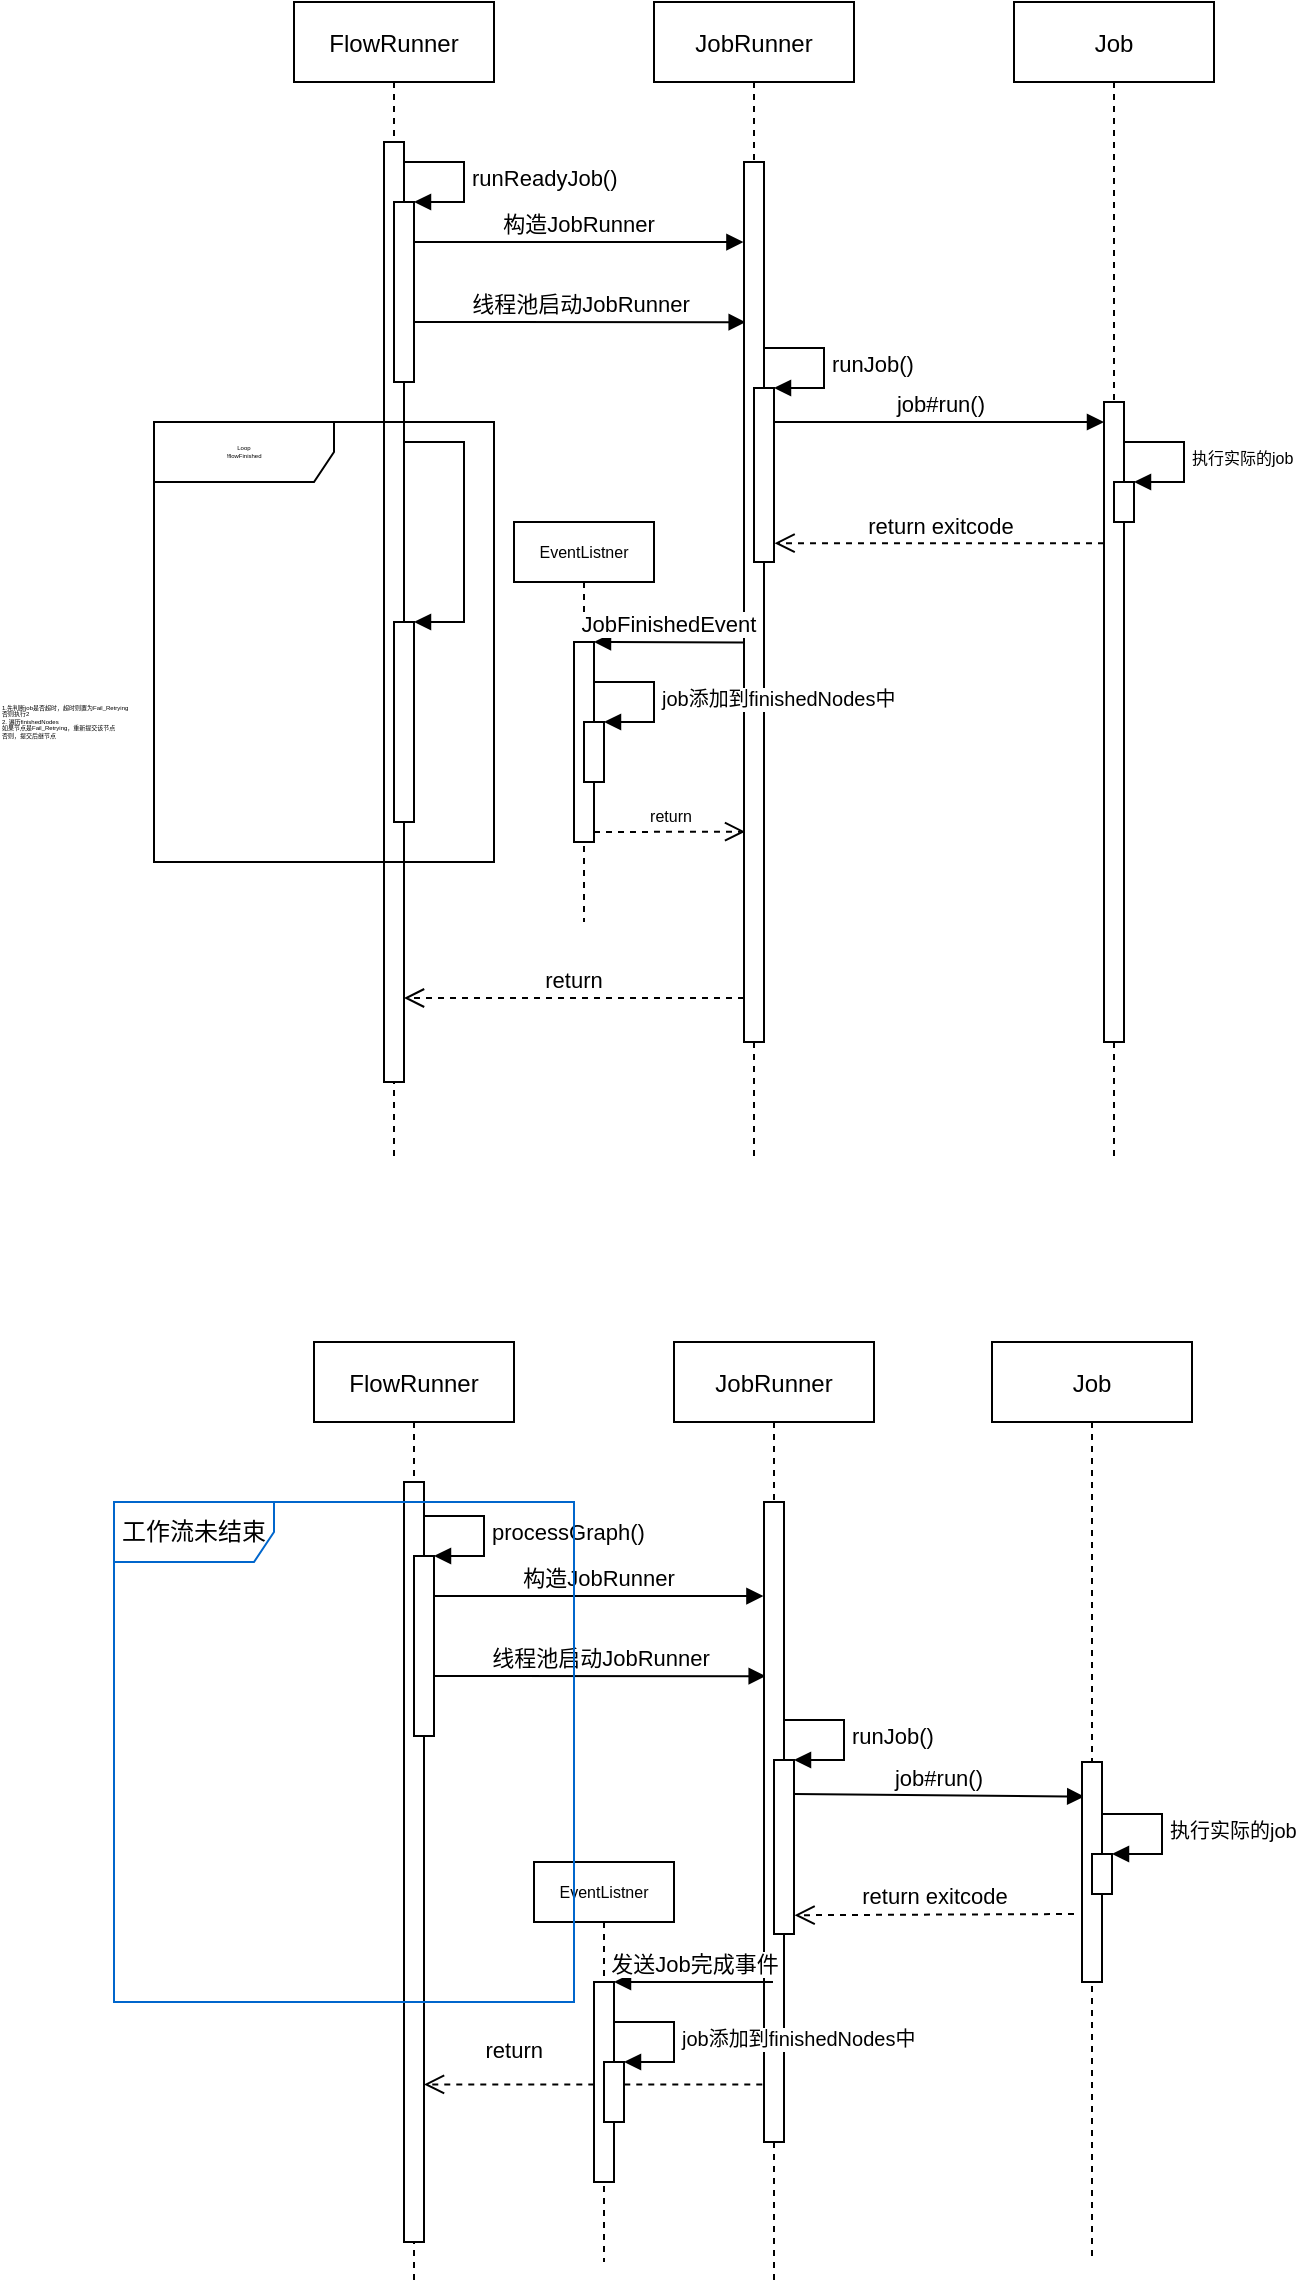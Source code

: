 <mxfile version="16.0.3" type="github">
  <diagram id="kgpKYQtTHZ0yAKxKKP6v" name="Page-1">
    <mxGraphModel dx="1583" dy="518" grid="1" gridSize="10" guides="1" tooltips="1" connect="1" arrows="1" fold="1" page="1" pageScale="1" pageWidth="850" pageHeight="1100" math="0" shadow="0">
      <root>
        <mxCell id="0" />
        <mxCell id="1" parent="0" />
        <mxCell id="3nuBFxr9cyL0pnOWT2aG-1" value="FlowRunner" style="shape=umlLifeline;perimeter=lifelinePerimeter;container=1;collapsible=0;recursiveResize=0;rounded=0;shadow=0;strokeWidth=1;" parent="1" vertex="1">
          <mxGeometry x="120" y="80" width="100" height="580" as="geometry" />
        </mxCell>
        <mxCell id="3nuBFxr9cyL0pnOWT2aG-2" value="" style="points=[];perimeter=orthogonalPerimeter;rounded=0;shadow=0;strokeWidth=1;" parent="3nuBFxr9cyL0pnOWT2aG-1" vertex="1">
          <mxGeometry x="45" y="70" width="10" height="470" as="geometry" />
        </mxCell>
        <mxCell id="dpF4v_OvI2u5oA4uFFR8-5" value="" style="html=1;points=[];perimeter=orthogonalPerimeter;" parent="3nuBFxr9cyL0pnOWT2aG-1" vertex="1">
          <mxGeometry x="50" y="100" width="10" height="90" as="geometry" />
        </mxCell>
        <mxCell id="dpF4v_OvI2u5oA4uFFR8-6" value="runReadyJob()" style="edgeStyle=orthogonalEdgeStyle;html=1;align=left;spacingLeft=2;endArrow=block;rounded=0;entryX=1;entryY=0;" parent="3nuBFxr9cyL0pnOWT2aG-1" target="dpF4v_OvI2u5oA4uFFR8-5" edge="1">
          <mxGeometry relative="1" as="geometry">
            <mxPoint x="55" y="80" as="sourcePoint" />
            <Array as="points">
              <mxPoint x="85" y="80" />
            </Array>
          </mxGeometry>
        </mxCell>
        <mxCell id="dpF4v_OvI2u5oA4uFFR8-9" value="线程池启动JobRunner" style="html=1;verticalAlign=bottom;endArrow=block;entryX=0.083;entryY=0.182;entryDx=0;entryDy=0;entryPerimeter=0;" parent="3nuBFxr9cyL0pnOWT2aG-1" target="3nuBFxr9cyL0pnOWT2aG-6" edge="1">
          <mxGeometry width="80" relative="1" as="geometry">
            <mxPoint x="60" y="160" as="sourcePoint" />
            <mxPoint x="140" y="160" as="targetPoint" />
          </mxGeometry>
        </mxCell>
        <mxCell id="3nuBFxr9cyL0pnOWT2aG-5" value="JobRunner" style="shape=umlLifeline;perimeter=lifelinePerimeter;container=1;collapsible=0;recursiveResize=0;rounded=0;shadow=0;strokeWidth=1;" parent="1" vertex="1">
          <mxGeometry x="300" y="80" width="100" height="580" as="geometry" />
        </mxCell>
        <mxCell id="3nuBFxr9cyL0pnOWT2aG-6" value="" style="points=[];perimeter=orthogonalPerimeter;rounded=0;shadow=0;strokeWidth=1;" parent="3nuBFxr9cyL0pnOWT2aG-5" vertex="1">
          <mxGeometry x="45" y="80" width="10" height="440" as="geometry" />
        </mxCell>
        <mxCell id="dpF4v_OvI2u5oA4uFFR8-10" value="" style="html=1;points=[];perimeter=orthogonalPerimeter;" parent="3nuBFxr9cyL0pnOWT2aG-5" vertex="1">
          <mxGeometry x="50" y="193" width="10" height="87" as="geometry" />
        </mxCell>
        <mxCell id="dpF4v_OvI2u5oA4uFFR8-11" value="runJob()" style="edgeStyle=orthogonalEdgeStyle;html=1;align=left;spacingLeft=2;endArrow=block;rounded=0;entryX=1;entryY=0;" parent="3nuBFxr9cyL0pnOWT2aG-5" target="dpF4v_OvI2u5oA4uFFR8-10" edge="1">
          <mxGeometry relative="1" as="geometry">
            <mxPoint x="55" y="173" as="sourcePoint" />
            <Array as="points">
              <mxPoint x="85" y="173" />
            </Array>
          </mxGeometry>
        </mxCell>
        <mxCell id="dpF4v_OvI2u5oA4uFFR8-16" value="job#run()" style="html=1;verticalAlign=bottom;endArrow=block;" parent="3nuBFxr9cyL0pnOWT2aG-5" target="dpF4v_OvI2u5oA4uFFR8-13" edge="1">
          <mxGeometry width="80" relative="1" as="geometry">
            <mxPoint x="60" y="210" as="sourcePoint" />
            <mxPoint x="140" y="210" as="targetPoint" />
          </mxGeometry>
        </mxCell>
        <mxCell id="3nuBFxr9cyL0pnOWT2aG-7" value="return" style="verticalAlign=bottom;endArrow=open;dashed=1;endSize=8;exitX=0;exitY=0.95;shadow=0;strokeWidth=1;" parent="1" source="3nuBFxr9cyL0pnOWT2aG-6" target="3nuBFxr9cyL0pnOWT2aG-2" edge="1">
          <mxGeometry relative="1" as="geometry">
            <mxPoint x="275" y="236" as="targetPoint" />
          </mxGeometry>
        </mxCell>
        <mxCell id="dpF4v_OvI2u5oA4uFFR8-7" value="构造JobRunner" style="html=1;verticalAlign=bottom;endArrow=block;entryX=-0.029;entryY=0.091;entryDx=0;entryDy=0;entryPerimeter=0;" parent="1" target="3nuBFxr9cyL0pnOWT2aG-6" edge="1">
          <mxGeometry width="80" relative="1" as="geometry">
            <mxPoint x="180" y="199.97" as="sourcePoint" />
            <mxPoint x="340" y="200" as="targetPoint" />
          </mxGeometry>
        </mxCell>
        <mxCell id="dpF4v_OvI2u5oA4uFFR8-12" value="Job" style="shape=umlLifeline;perimeter=lifelinePerimeter;container=1;collapsible=0;recursiveResize=0;rounded=0;shadow=0;strokeWidth=1;" parent="1" vertex="1">
          <mxGeometry x="480" y="80" width="100" height="580" as="geometry" />
        </mxCell>
        <mxCell id="dpF4v_OvI2u5oA4uFFR8-13" value="" style="points=[];perimeter=orthogonalPerimeter;rounded=0;shadow=0;strokeWidth=1;" parent="dpF4v_OvI2u5oA4uFFR8-12" vertex="1">
          <mxGeometry x="45" y="200" width="10" height="320" as="geometry" />
        </mxCell>
        <mxCell id="dpF4v_OvI2u5oA4uFFR8-29" value="" style="html=1;points=[];perimeter=orthogonalPerimeter;fontSize=8;" parent="dpF4v_OvI2u5oA4uFFR8-12" vertex="1">
          <mxGeometry x="50" y="240" width="10" height="20" as="geometry" />
        </mxCell>
        <mxCell id="dpF4v_OvI2u5oA4uFFR8-30" value="执行实际的job" style="edgeStyle=orthogonalEdgeStyle;html=1;align=left;spacingLeft=2;endArrow=block;rounded=0;entryX=1;entryY=0;fontSize=8;" parent="dpF4v_OvI2u5oA4uFFR8-12" target="dpF4v_OvI2u5oA4uFFR8-29" edge="1">
          <mxGeometry relative="1" as="geometry">
            <mxPoint x="55" y="220" as="sourcePoint" />
            <Array as="points">
              <mxPoint x="85" y="220" />
            </Array>
          </mxGeometry>
        </mxCell>
        <mxCell id="dpF4v_OvI2u5oA4uFFR8-17" value="return exitcode" style="html=1;verticalAlign=bottom;endArrow=open;dashed=1;endSize=8;entryX=1.028;entryY=0.892;entryDx=0;entryDy=0;entryPerimeter=0;" parent="1" source="dpF4v_OvI2u5oA4uFFR8-13" target="dpF4v_OvI2u5oA4uFFR8-10" edge="1">
          <mxGeometry relative="1" as="geometry">
            <mxPoint x="520" y="350" as="sourcePoint" />
            <mxPoint x="440" y="350" as="targetPoint" />
          </mxGeometry>
        </mxCell>
        <mxCell id="dpF4v_OvI2u5oA4uFFR8-22" value="&lt;font style=&quot;font-size: 8px;&quot;&gt;EventListner&lt;/font&gt;" style="shape=umlLifeline;perimeter=lifelinePerimeter;whiteSpace=wrap;html=1;container=1;collapsible=0;recursiveResize=0;outlineConnect=0;fontSize=8;size=30;" parent="1" vertex="1">
          <mxGeometry x="230" y="340" width="70" height="200" as="geometry" />
        </mxCell>
        <mxCell id="dpF4v_OvI2u5oA4uFFR8-23" value="" style="html=1;points=[];perimeter=orthogonalPerimeter;fontSize=8;" parent="dpF4v_OvI2u5oA4uFFR8-22" vertex="1">
          <mxGeometry x="30" y="60" width="10" height="100" as="geometry" />
        </mxCell>
        <mxCell id="dpF4v_OvI2u5oA4uFFR8-27" value="" style="html=1;points=[];perimeter=orthogonalPerimeter;fontSize=8;" parent="dpF4v_OvI2u5oA4uFFR8-22" vertex="1">
          <mxGeometry x="35" y="100" width="10" height="30" as="geometry" />
        </mxCell>
        <mxCell id="dpF4v_OvI2u5oA4uFFR8-28" value="&lt;font size=&quot;1&quot;&gt;job添加到finishedNodes中&lt;/font&gt;" style="edgeStyle=orthogonalEdgeStyle;html=1;align=left;spacingLeft=2;endArrow=block;rounded=0;entryX=1;entryY=0;fontSize=8;" parent="dpF4v_OvI2u5oA4uFFR8-22" target="dpF4v_OvI2u5oA4uFFR8-27" edge="1">
          <mxGeometry relative="1" as="geometry">
            <mxPoint x="40" y="80" as="sourcePoint" />
            <Array as="points">
              <mxPoint x="70" y="80" />
            </Array>
          </mxGeometry>
        </mxCell>
        <mxCell id="dpF4v_OvI2u5oA4uFFR8-24" value="&lt;font style=&quot;font-size: 11px&quot;&gt;JobFinishedEvent&lt;/font&gt;" style="html=1;verticalAlign=bottom;endArrow=block;entryX=1;entryY=0;fontSize=3;exitX=-0.012;exitY=0.546;exitDx=0;exitDy=0;exitPerimeter=0;" parent="1" source="3nuBFxr9cyL0pnOWT2aG-6" target="dpF4v_OvI2u5oA4uFFR8-23" edge="1">
          <mxGeometry relative="1" as="geometry">
            <mxPoint x="340" y="400" as="sourcePoint" />
          </mxGeometry>
        </mxCell>
        <mxCell id="dpF4v_OvI2u5oA4uFFR8-25" value="return" style="html=1;verticalAlign=bottom;endArrow=open;dashed=1;endSize=8;exitX=1;exitY=0.95;fontSize=8;entryX=0.055;entryY=0.761;entryDx=0;entryDy=0;entryPerimeter=0;" parent="1" source="dpF4v_OvI2u5oA4uFFR8-23" target="3nuBFxr9cyL0pnOWT2aG-6" edge="1">
          <mxGeometry relative="1" as="geometry">
            <mxPoint x="340" y="495" as="targetPoint" />
          </mxGeometry>
        </mxCell>
        <mxCell id="dpF4v_OvI2u5oA4uFFR8-31" value="Loop&lt;br&gt;!flowFinished" style="shape=umlFrame;whiteSpace=wrap;html=1;fontSize=3;width=90;height=30;" parent="1" vertex="1">
          <mxGeometry x="50" y="290" width="170" height="220" as="geometry" />
        </mxCell>
        <mxCell id="dpF4v_OvI2u5oA4uFFR8-41" value="" style="html=1;points=[];perimeter=orthogonalPerimeter;fontSize=3;" parent="1" vertex="1">
          <mxGeometry x="170" y="390" width="10" height="100" as="geometry" />
        </mxCell>
        <mxCell id="dpF4v_OvI2u5oA4uFFR8-42" value="1.先判断job是否超时，超时则置为Fail_Retrying&lt;br&gt;否则执行2&lt;br&gt;2. 遍历finishedNodes&lt;br&gt;如果节点是Fail_Retrying，重新提交该节点&lt;br&gt;否则，提交后继节点" style="edgeStyle=orthogonalEdgeStyle;html=1;align=left;spacingLeft=2;endArrow=block;rounded=0;entryX=1;entryY=0;fontSize=3;" parent="1" target="dpF4v_OvI2u5oA4uFFR8-41" edge="1">
          <mxGeometry x="1" y="216" relative="1" as="geometry">
            <mxPoint x="175" y="300" as="sourcePoint" />
            <Array as="points">
              <mxPoint x="205" y="300" />
            </Array>
            <mxPoint x="-210" y="-166" as="offset" />
          </mxGeometry>
        </mxCell>
        <mxCell id="j4lV5eCnGoTFWmdodsjc-1" value="FlowRunner" style="shape=umlLifeline;perimeter=lifelinePerimeter;container=1;collapsible=0;recursiveResize=0;rounded=0;shadow=0;strokeWidth=1;" vertex="1" parent="1">
          <mxGeometry x="130" y="750" width="100" height="470" as="geometry" />
        </mxCell>
        <mxCell id="j4lV5eCnGoTFWmdodsjc-2" value="" style="points=[];perimeter=orthogonalPerimeter;rounded=0;shadow=0;strokeWidth=1;" vertex="1" parent="j4lV5eCnGoTFWmdodsjc-1">
          <mxGeometry x="45" y="70" width="10" height="380" as="geometry" />
        </mxCell>
        <mxCell id="j4lV5eCnGoTFWmdodsjc-3" value="" style="html=1;points=[];perimeter=orthogonalPerimeter;" vertex="1" parent="j4lV5eCnGoTFWmdodsjc-1">
          <mxGeometry x="50" y="107" width="10" height="90" as="geometry" />
        </mxCell>
        <mxCell id="j4lV5eCnGoTFWmdodsjc-4" value="processGraph()" style="edgeStyle=orthogonalEdgeStyle;html=1;align=left;spacingLeft=2;endArrow=block;rounded=0;entryX=1;entryY=0;" edge="1" parent="j4lV5eCnGoTFWmdodsjc-1" target="j4lV5eCnGoTFWmdodsjc-3">
          <mxGeometry relative="1" as="geometry">
            <mxPoint x="55" y="87" as="sourcePoint" />
            <Array as="points">
              <mxPoint x="85" y="87" />
            </Array>
          </mxGeometry>
        </mxCell>
        <mxCell id="j4lV5eCnGoTFWmdodsjc-5" value="线程池启动JobRunner" style="html=1;verticalAlign=bottom;endArrow=block;entryX=0.083;entryY=0.182;entryDx=0;entryDy=0;entryPerimeter=0;" edge="1" parent="j4lV5eCnGoTFWmdodsjc-1">
          <mxGeometry width="80" relative="1" as="geometry">
            <mxPoint x="60" y="167" as="sourcePoint" />
            <mxPoint x="225.83" y="167.08" as="targetPoint" />
          </mxGeometry>
        </mxCell>
        <mxCell id="j4lV5eCnGoTFWmdodsjc-6" value="JobRunner" style="shape=umlLifeline;perimeter=lifelinePerimeter;container=1;collapsible=0;recursiveResize=0;rounded=0;shadow=0;strokeWidth=1;" vertex="1" parent="1">
          <mxGeometry x="310" y="750" width="100" height="470" as="geometry" />
        </mxCell>
        <mxCell id="j4lV5eCnGoTFWmdodsjc-7" value="" style="points=[];perimeter=orthogonalPerimeter;rounded=0;shadow=0;strokeWidth=1;" vertex="1" parent="j4lV5eCnGoTFWmdodsjc-6">
          <mxGeometry x="45" y="80" width="10" height="320" as="geometry" />
        </mxCell>
        <mxCell id="j4lV5eCnGoTFWmdodsjc-8" value="" style="html=1;points=[];perimeter=orthogonalPerimeter;" vertex="1" parent="j4lV5eCnGoTFWmdodsjc-6">
          <mxGeometry x="50" y="209" width="10" height="87" as="geometry" />
        </mxCell>
        <mxCell id="j4lV5eCnGoTFWmdodsjc-9" value="runJob()" style="edgeStyle=orthogonalEdgeStyle;html=1;align=left;spacingLeft=2;endArrow=block;rounded=0;entryX=1;entryY=0;" edge="1" parent="j4lV5eCnGoTFWmdodsjc-6" target="j4lV5eCnGoTFWmdodsjc-8">
          <mxGeometry relative="1" as="geometry">
            <mxPoint x="55" y="189" as="sourcePoint" />
            <Array as="points">
              <mxPoint x="85" y="189" />
            </Array>
          </mxGeometry>
        </mxCell>
        <mxCell id="j4lV5eCnGoTFWmdodsjc-10" value="job#run()" style="html=1;verticalAlign=bottom;endArrow=block;entryX=0.11;entryY=0.157;entryDx=0;entryDy=0;entryPerimeter=0;" edge="1" parent="j4lV5eCnGoTFWmdodsjc-6" target="j4lV5eCnGoTFWmdodsjc-14">
          <mxGeometry width="80" relative="1" as="geometry">
            <mxPoint x="60" y="226" as="sourcePoint" />
            <mxPoint x="225" y="226" as="targetPoint" />
          </mxGeometry>
        </mxCell>
        <mxCell id="j4lV5eCnGoTFWmdodsjc-11" value="return" style="verticalAlign=bottom;endArrow=open;dashed=1;endSize=8;shadow=0;strokeWidth=1;align=center;exitX=-0.086;exitY=0.91;exitDx=0;exitDy=0;exitPerimeter=0;" edge="1" parent="1" source="j4lV5eCnGoTFWmdodsjc-7" target="j4lV5eCnGoTFWmdodsjc-2">
          <mxGeometry x="0.464" y="-8" relative="1" as="geometry">
            <mxPoint x="285" y="906" as="targetPoint" />
            <mxPoint as="offset" />
          </mxGeometry>
        </mxCell>
        <mxCell id="j4lV5eCnGoTFWmdodsjc-12" value="构造JobRunner" style="html=1;verticalAlign=bottom;endArrow=block;entryX=-0.029;entryY=0.091;entryDx=0;entryDy=0;entryPerimeter=0;" edge="1" parent="1">
          <mxGeometry width="80" relative="1" as="geometry">
            <mxPoint x="190" y="876.97" as="sourcePoint" />
            <mxPoint x="354.71" y="877.04" as="targetPoint" />
          </mxGeometry>
        </mxCell>
        <mxCell id="j4lV5eCnGoTFWmdodsjc-13" value="Job" style="shape=umlLifeline;perimeter=lifelinePerimeter;container=1;collapsible=0;recursiveResize=0;rounded=0;shadow=0;strokeWidth=1;" vertex="1" parent="1">
          <mxGeometry x="469" y="750" width="100" height="460" as="geometry" />
        </mxCell>
        <mxCell id="j4lV5eCnGoTFWmdodsjc-14" value="" style="points=[];perimeter=orthogonalPerimeter;rounded=0;shadow=0;strokeWidth=1;" vertex="1" parent="j4lV5eCnGoTFWmdodsjc-13">
          <mxGeometry x="45" y="210" width="10" height="110" as="geometry" />
        </mxCell>
        <mxCell id="j4lV5eCnGoTFWmdodsjc-15" value="" style="html=1;points=[];perimeter=orthogonalPerimeter;fontSize=8;" vertex="1" parent="j4lV5eCnGoTFWmdodsjc-13">
          <mxGeometry x="50" y="256" width="10" height="20" as="geometry" />
        </mxCell>
        <mxCell id="j4lV5eCnGoTFWmdodsjc-16" value="&lt;font style=&quot;font-size: 10px&quot;&gt;执行实际的job&lt;/font&gt;" style="edgeStyle=orthogonalEdgeStyle;html=1;align=left;spacingLeft=2;endArrow=block;rounded=0;entryX=1;entryY=0;fontSize=8;" edge="1" parent="j4lV5eCnGoTFWmdodsjc-13" target="j4lV5eCnGoTFWmdodsjc-15">
          <mxGeometry relative="1" as="geometry">
            <mxPoint x="55" y="236" as="sourcePoint" />
            <Array as="points">
              <mxPoint x="85" y="236" />
            </Array>
          </mxGeometry>
        </mxCell>
        <mxCell id="j4lV5eCnGoTFWmdodsjc-17" value="return exitcode" style="html=1;verticalAlign=bottom;endArrow=open;dashed=1;endSize=8;entryX=1.028;entryY=0.892;entryDx=0;entryDy=0;entryPerimeter=0;" edge="1" parent="1" target="j4lV5eCnGoTFWmdodsjc-8">
          <mxGeometry relative="1" as="geometry">
            <mxPoint x="510" y="1036" as="sourcePoint" />
            <mxPoint x="450" y="1036" as="targetPoint" />
          </mxGeometry>
        </mxCell>
        <mxCell id="j4lV5eCnGoTFWmdodsjc-18" value="&lt;font style=&quot;font-size: 8px;&quot;&gt;EventListner&lt;/font&gt;" style="shape=umlLifeline;perimeter=lifelinePerimeter;whiteSpace=wrap;html=1;container=1;collapsible=0;recursiveResize=0;outlineConnect=0;fontSize=8;size=30;" vertex="1" parent="1">
          <mxGeometry x="240" y="1010" width="70" height="200" as="geometry" />
        </mxCell>
        <mxCell id="j4lV5eCnGoTFWmdodsjc-19" value="" style="html=1;points=[];perimeter=orthogonalPerimeter;fontSize=8;" vertex="1" parent="j4lV5eCnGoTFWmdodsjc-18">
          <mxGeometry x="30" y="60" width="10" height="100" as="geometry" />
        </mxCell>
        <mxCell id="j4lV5eCnGoTFWmdodsjc-20" value="" style="html=1;points=[];perimeter=orthogonalPerimeter;fontSize=8;" vertex="1" parent="j4lV5eCnGoTFWmdodsjc-18">
          <mxGeometry x="35" y="100" width="10" height="30" as="geometry" />
        </mxCell>
        <mxCell id="j4lV5eCnGoTFWmdodsjc-21" value="&lt;font size=&quot;1&quot;&gt;job添加到finishedNodes中&lt;/font&gt;" style="edgeStyle=orthogonalEdgeStyle;html=1;align=left;spacingLeft=2;endArrow=block;rounded=0;entryX=1;entryY=0;fontSize=8;" edge="1" parent="j4lV5eCnGoTFWmdodsjc-18" target="j4lV5eCnGoTFWmdodsjc-20">
          <mxGeometry relative="1" as="geometry">
            <mxPoint x="40" y="80" as="sourcePoint" />
            <Array as="points">
              <mxPoint x="70" y="80" />
            </Array>
          </mxGeometry>
        </mxCell>
        <mxCell id="j4lV5eCnGoTFWmdodsjc-22" value="&lt;span style=&quot;font-size: 11px&quot;&gt;发送Job完成事件&lt;/span&gt;" style="html=1;verticalAlign=bottom;endArrow=block;entryX=1;entryY=0;fontSize=3;" edge="1" parent="1" source="j4lV5eCnGoTFWmdodsjc-6" target="j4lV5eCnGoTFWmdodsjc-19">
          <mxGeometry relative="1" as="geometry">
            <mxPoint x="350" y="1070" as="sourcePoint" />
          </mxGeometry>
        </mxCell>
        <mxCell id="j4lV5eCnGoTFWmdodsjc-27" value="工作流未结束" style="shape=umlFrame;whiteSpace=wrap;html=1;strokeColor=#0066CC;width=80;height=30;" vertex="1" parent="1">
          <mxGeometry x="30" y="830" width="230" height="250" as="geometry" />
        </mxCell>
      </root>
    </mxGraphModel>
  </diagram>
</mxfile>
